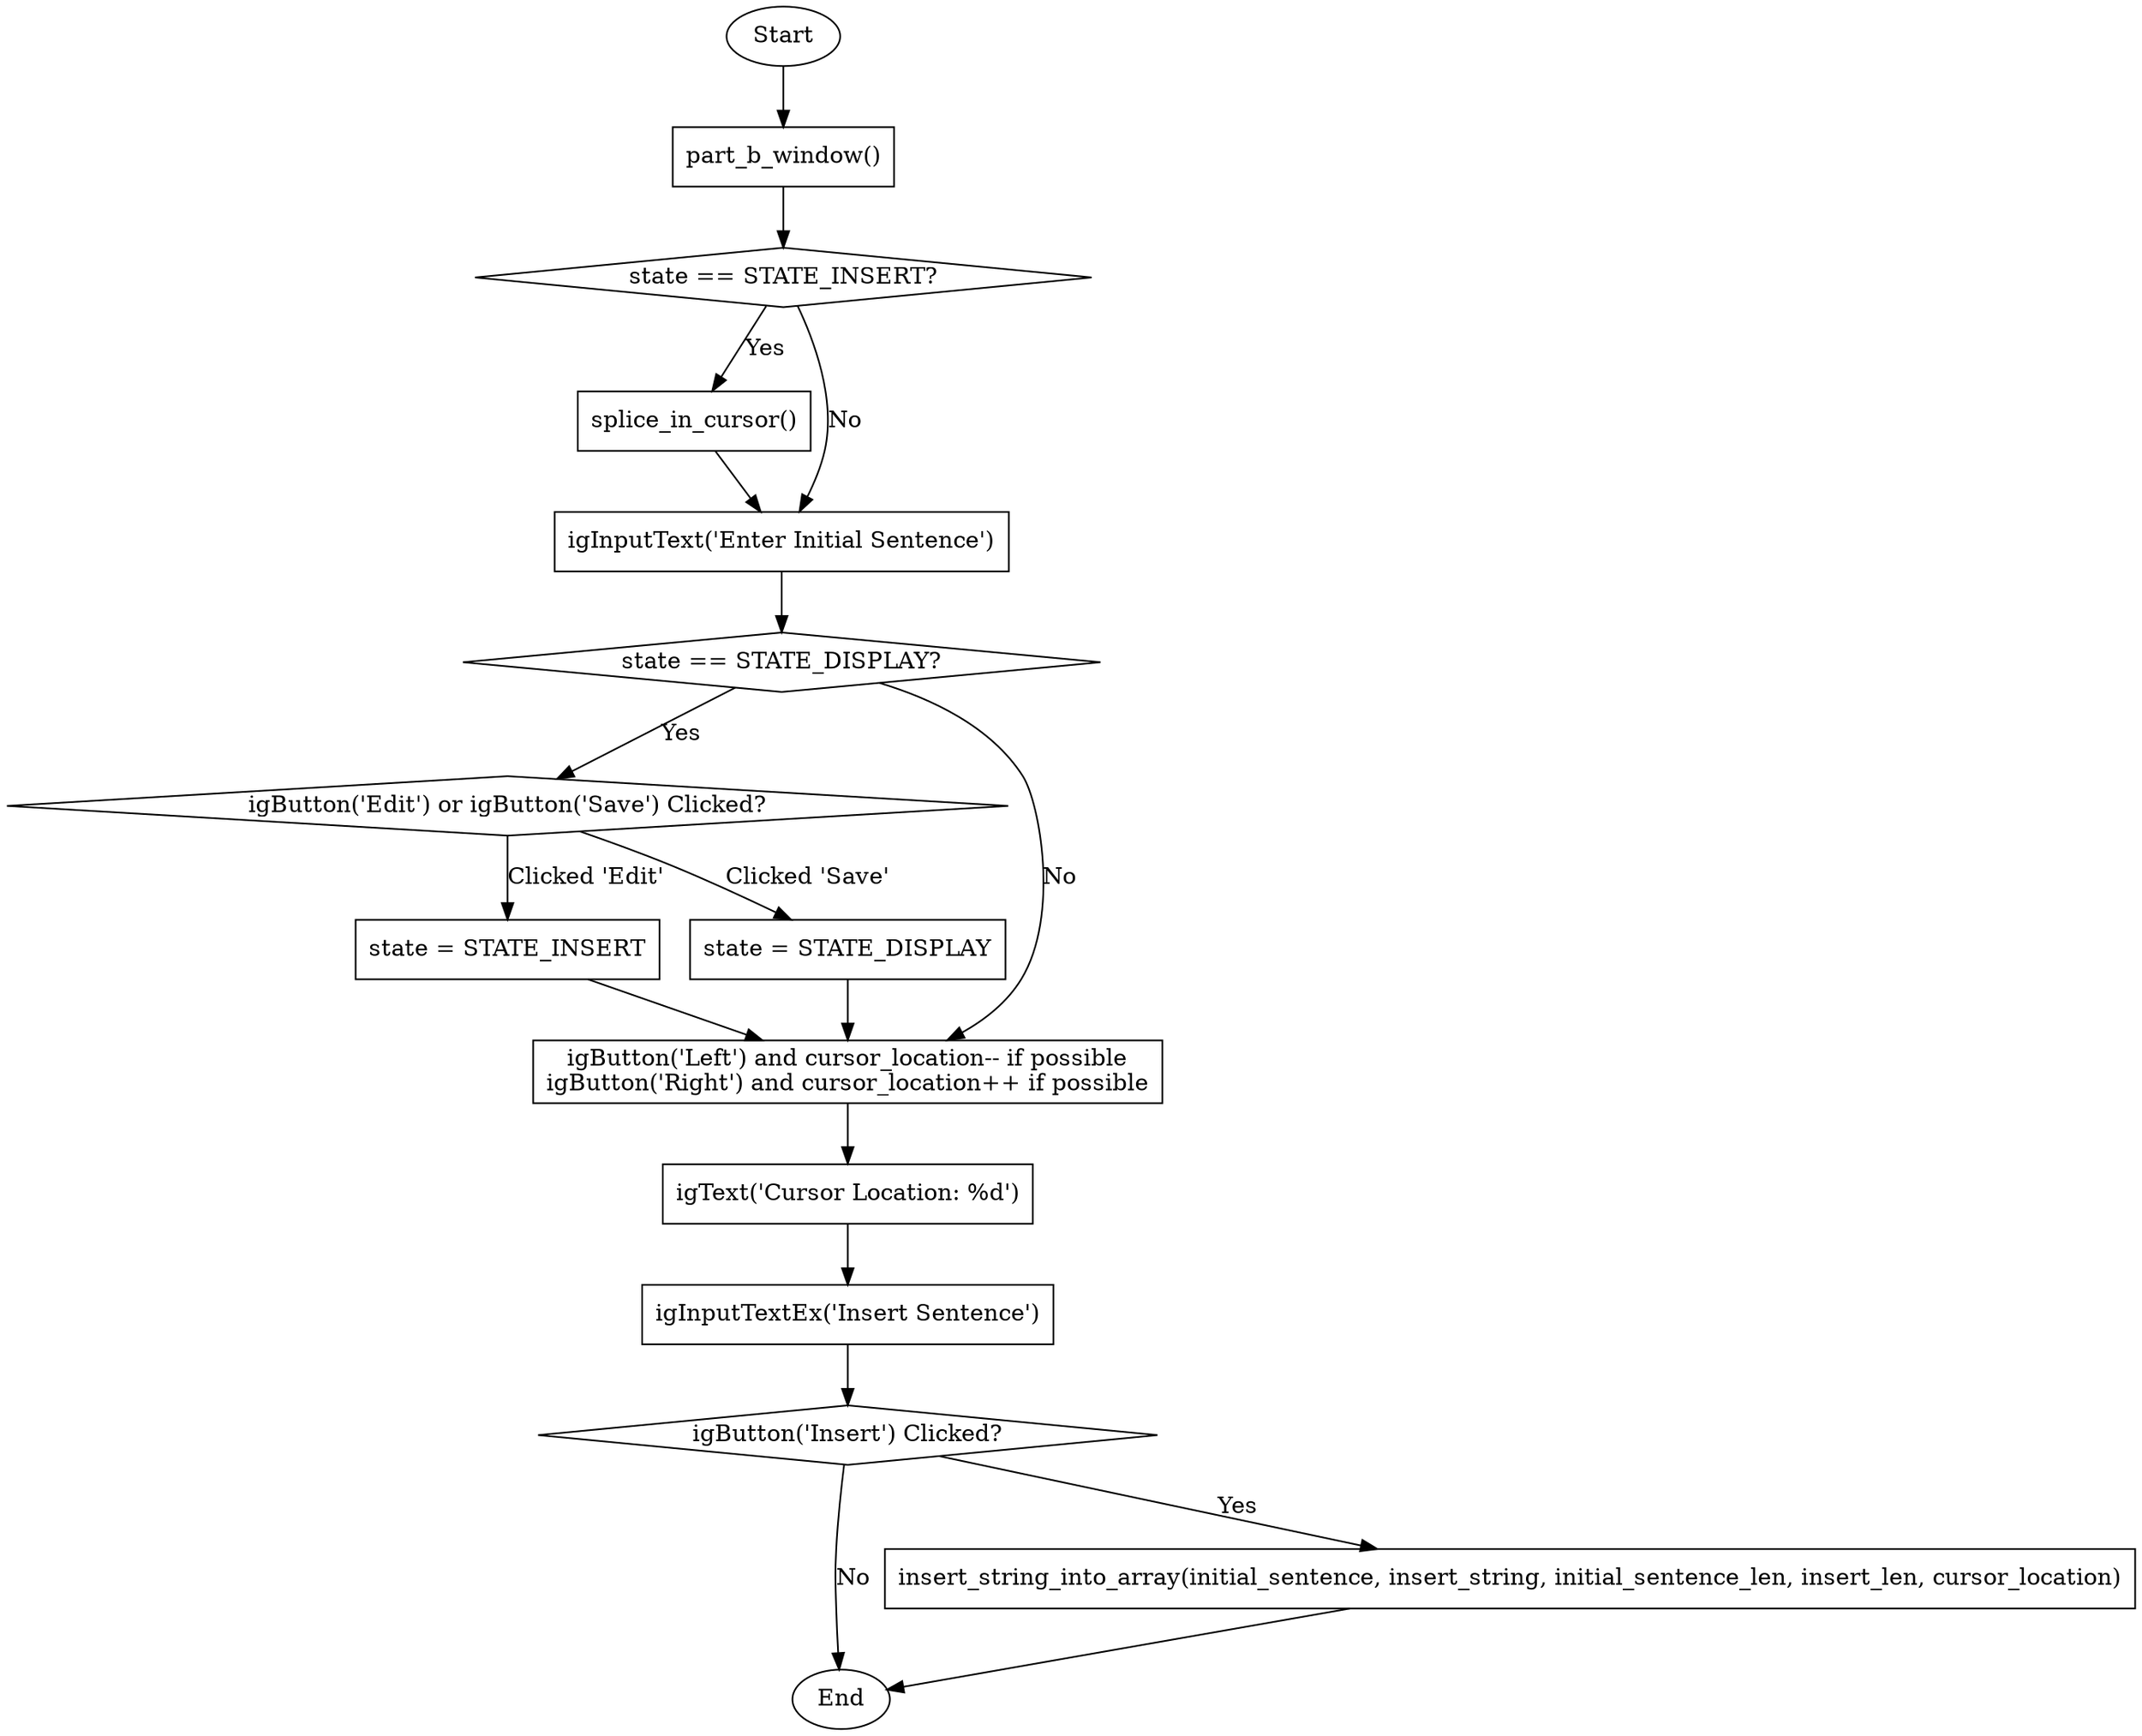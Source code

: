 digraph PartBWindow {
    // Start and End points
    node [shape=ellipse];
    Start [label="Start"];
    End [label="End"];

    // Main function
    node [shape=box];
    PartBWindow [label="part_b_window()"];

    // If conditions (Diamonds)
    StateInsertCheck [shape=diamond, label="state == STATE_INSERT?"];
    StateDisplayCheck [shape=diamond, label="state == STATE_DISPLAY?"];
    EditOrSaveButtonCheck [shape=diamond, label="igButton('Edit') or igButton('Save') Clicked?"];
    InsertButtonCheck [shape=diamond, label="igButton('Insert') Clicked?"];

    // Sequences (Boxes)
    CursorSplice [label="splice_in_cursor()"];
    InputInitialSentence [label="igInputText('Enter Initial Sentence')"];
    EditButtonAction [label="state = STATE_INSERT"];
    SaveButtonAction [label="state = STATE_DISPLAY"];
    CursorControl [label="igButton('Left') and cursor_location-- if possible\nigButton('Right') and cursor_location++ if possible"];
    CursorLocationDisplay [label="igText('Cursor Location: %d')"];
    InputInsertSentence [label="igInputTextEx('Insert Sentence')"];
    InsertStringLogic [label="insert_string_into_array(initial_sentence, insert_string, initial_sentence_len, insert_len, cursor_location)"];

    // Graph structure
    Start -> PartBWindow
    PartBWindow -> StateInsertCheck

    StateInsertCheck -> CursorSplice [label="Yes"]
    StateInsertCheck -> InputInitialSentence [label="No"]

    CursorSplice -> InputInitialSentence
    InputInitialSentence -> StateDisplayCheck

    StateDisplayCheck -> EditOrSaveButtonCheck [label="Yes"]
    StateDisplayCheck -> CursorControl [label="No"]

    EditOrSaveButtonCheck -> EditButtonAction [label="Clicked 'Edit'"]
    EditOrSaveButtonCheck -> SaveButtonAction [label="Clicked 'Save'"]
    EditButtonAction -> CursorControl
    SaveButtonAction -> CursorControl

    CursorControl -> CursorLocationDisplay
    CursorLocationDisplay -> InputInsertSentence
    InputInsertSentence -> InsertButtonCheck
    InsertButtonCheck -> InsertStringLogic [label="Yes"]
    InsertButtonCheck -> End [label="No"]

    InsertStringLogic -> End

    // Optional styles
    node [style=filled, fillcolor=lightgrey];
}